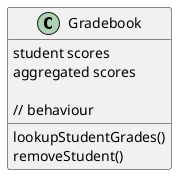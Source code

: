 @startuml
'https://plantuml.com/sequence-diagram

class Gradebook {
    student scores
    aggregated scores

    // behaviour
    lookupStudentGrades()
    removeStudent()

}
@enduml